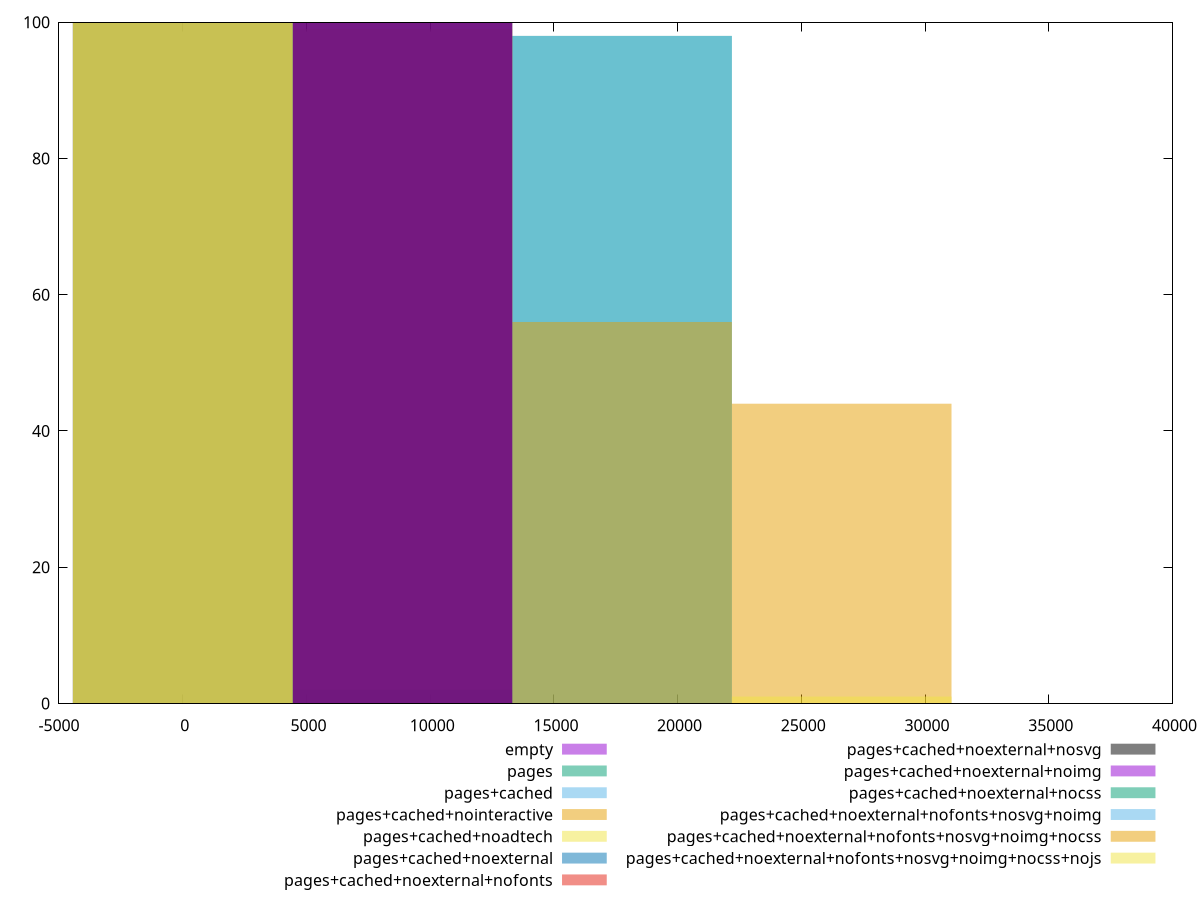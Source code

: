 reset
set terminal svg size 640, 610 enhanced background rgb 'white'
set output "reprap/largest-contentful-paint/comparison/histogram/all_raw.svg"

$empty <<EOF
0 100
EOF

$pages <<EOF
17753.92028406081 98
8876.960142030404 2
EOF

$pagesCached <<EOF
8876.960142030404 2
17753.92028406081 98
EOF

$pagesCachedNointeractive <<EOF
17753.92028406081 56
26630.880426091215 44
EOF

$pagesCachedNoadtech <<EOF
8876.960142030404 99
26630.880426091215 1
EOF

$pagesCachedNoexternal <<EOF
8876.960142030404 100
EOF

$pagesCachedNoexternalNofonts <<EOF
8876.960142030404 100
EOF

$pagesCachedNoexternalNosvg <<EOF
8876.960142030404 100
EOF

$pagesCachedNoexternalNoimg <<EOF
8876.960142030404 100
EOF

$pagesCachedNoexternalNocss <<EOF
0 100
EOF

$pagesCachedNoexternalNofontsNosvgNoimg <<EOF
0 100
EOF

$pagesCachedNoexternalNofontsNosvgNoimgNocss <<EOF
0 100
EOF

$pagesCachedNoexternalNofontsNosvgNoimgNocssNojs <<EOF
0 100
EOF

set key outside below
set boxwidth 8876.960142030404
set yrange [0:100]
set style fill transparent solid 0.5 noborder

plot \
  $empty title "empty" with boxes, \
  $pages title "pages" with boxes, \
  $pagesCached title "pages+cached" with boxes, \
  $pagesCachedNointeractive title "pages+cached+nointeractive" with boxes, \
  $pagesCachedNoadtech title "pages+cached+noadtech" with boxes, \
  $pagesCachedNoexternal title "pages+cached+noexternal" with boxes, \
  $pagesCachedNoexternalNofonts title "pages+cached+noexternal+nofonts" with boxes, \
  $pagesCachedNoexternalNosvg title "pages+cached+noexternal+nosvg" with boxes, \
  $pagesCachedNoexternalNoimg title "pages+cached+noexternal+noimg" with boxes, \
  $pagesCachedNoexternalNocss title "pages+cached+noexternal+nocss" with boxes, \
  $pagesCachedNoexternalNofontsNosvgNoimg title "pages+cached+noexternal+nofonts+nosvg+noimg" with boxes, \
  $pagesCachedNoexternalNofontsNosvgNoimgNocss title "pages+cached+noexternal+nofonts+nosvg+noimg+nocss" with boxes, \
  $pagesCachedNoexternalNofontsNosvgNoimgNocssNojs title "pages+cached+noexternal+nofonts+nosvg+noimg+nocss+nojs" with boxes, \


reset